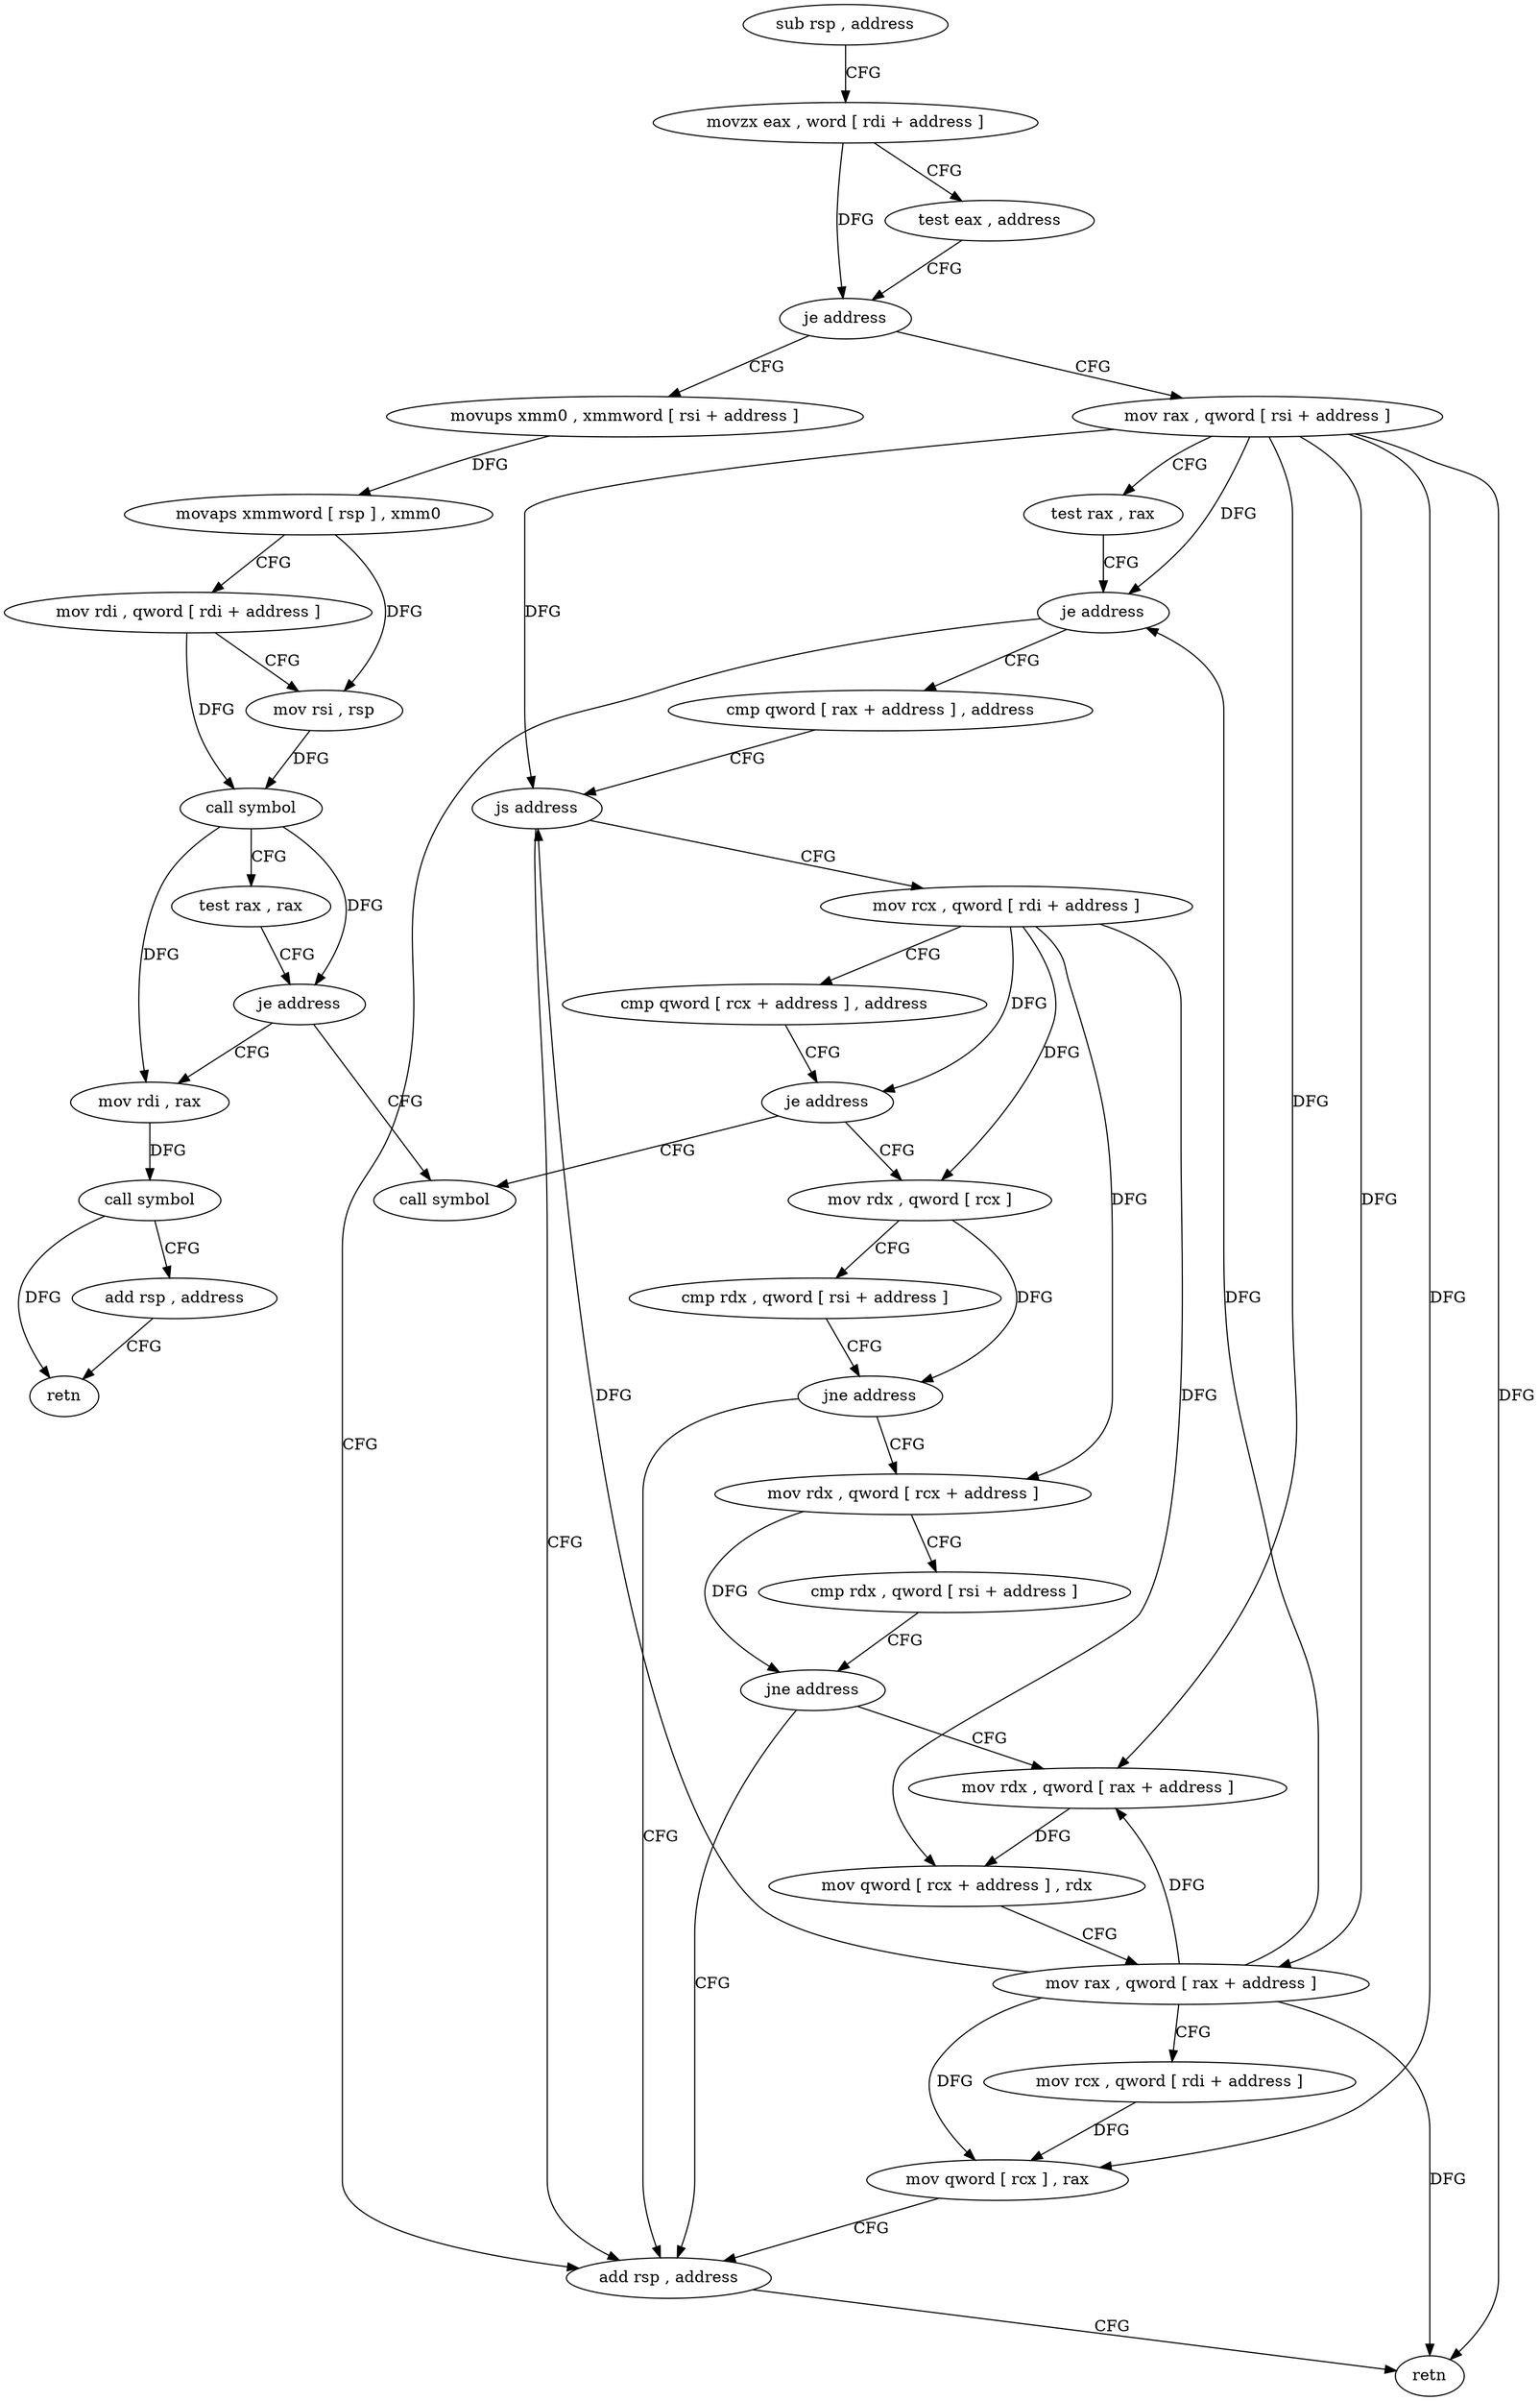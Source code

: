digraph "func" {
"4270912" [label = "sub rsp , address" ]
"4270916" [label = "movzx eax , word [ rdi + address ]" ]
"4270920" [label = "test eax , address" ]
"4270925" [label = "je address" ]
"4270965" [label = "mov rax , qword [ rsi + address ]" ]
"4270927" [label = "movups xmm0 , xmmword [ rsi + address ]" ]
"4270969" [label = "test rax , rax" ]
"4270972" [label = "je address" ]
"4271030" [label = "add rsp , address" ]
"4270974" [label = "cmp qword [ rax + address ] , address" ]
"4270931" [label = "movaps xmmword [ rsp ] , xmm0" ]
"4270935" [label = "mov rdi , qword [ rdi + address ]" ]
"4270939" [label = "mov rsi , rsp" ]
"4270942" [label = "call symbol" ]
"4270947" [label = "test rax , rax" ]
"4270950" [label = "je address" ]
"4271035" [label = "call symbol" ]
"4270952" [label = "mov rdi , rax" ]
"4271034" [label = "retn" ]
"4270979" [label = "js address" ]
"4270981" [label = "mov rcx , qword [ rdi + address ]" ]
"4270955" [label = "call symbol" ]
"4270960" [label = "add rsp , address" ]
"4270964" [label = "retn" ]
"4270985" [label = "cmp qword [ rcx + address ] , address" ]
"4270990" [label = "je address" ]
"4270992" [label = "mov rdx , qword [ rcx ]" ]
"4270995" [label = "cmp rdx , qword [ rsi + address ]" ]
"4270999" [label = "jne address" ]
"4271001" [label = "mov rdx , qword [ rcx + address ]" ]
"4271005" [label = "cmp rdx , qword [ rsi + address ]" ]
"4271009" [label = "jne address" ]
"4271011" [label = "mov rdx , qword [ rax + address ]" ]
"4271015" [label = "mov qword [ rcx + address ] , rdx" ]
"4271019" [label = "mov rax , qword [ rax + address ]" ]
"4271023" [label = "mov rcx , qword [ rdi + address ]" ]
"4271027" [label = "mov qword [ rcx ] , rax" ]
"4270912" -> "4270916" [ label = "CFG" ]
"4270916" -> "4270920" [ label = "CFG" ]
"4270916" -> "4270925" [ label = "DFG" ]
"4270920" -> "4270925" [ label = "CFG" ]
"4270925" -> "4270965" [ label = "CFG" ]
"4270925" -> "4270927" [ label = "CFG" ]
"4270965" -> "4270969" [ label = "CFG" ]
"4270965" -> "4270972" [ label = "DFG" ]
"4270965" -> "4271034" [ label = "DFG" ]
"4270965" -> "4270979" [ label = "DFG" ]
"4270965" -> "4271011" [ label = "DFG" ]
"4270965" -> "4271019" [ label = "DFG" ]
"4270965" -> "4271027" [ label = "DFG" ]
"4270927" -> "4270931" [ label = "DFG" ]
"4270969" -> "4270972" [ label = "CFG" ]
"4270972" -> "4271030" [ label = "CFG" ]
"4270972" -> "4270974" [ label = "CFG" ]
"4271030" -> "4271034" [ label = "CFG" ]
"4270974" -> "4270979" [ label = "CFG" ]
"4270931" -> "4270935" [ label = "CFG" ]
"4270931" -> "4270939" [ label = "DFG" ]
"4270935" -> "4270939" [ label = "CFG" ]
"4270935" -> "4270942" [ label = "DFG" ]
"4270939" -> "4270942" [ label = "DFG" ]
"4270942" -> "4270947" [ label = "CFG" ]
"4270942" -> "4270950" [ label = "DFG" ]
"4270942" -> "4270952" [ label = "DFG" ]
"4270947" -> "4270950" [ label = "CFG" ]
"4270950" -> "4271035" [ label = "CFG" ]
"4270950" -> "4270952" [ label = "CFG" ]
"4270952" -> "4270955" [ label = "DFG" ]
"4270979" -> "4271030" [ label = "CFG" ]
"4270979" -> "4270981" [ label = "CFG" ]
"4270981" -> "4270985" [ label = "CFG" ]
"4270981" -> "4270990" [ label = "DFG" ]
"4270981" -> "4270992" [ label = "DFG" ]
"4270981" -> "4271001" [ label = "DFG" ]
"4270981" -> "4271015" [ label = "DFG" ]
"4270955" -> "4270960" [ label = "CFG" ]
"4270955" -> "4270964" [ label = "DFG" ]
"4270960" -> "4270964" [ label = "CFG" ]
"4270985" -> "4270990" [ label = "CFG" ]
"4270990" -> "4271035" [ label = "CFG" ]
"4270990" -> "4270992" [ label = "CFG" ]
"4270992" -> "4270995" [ label = "CFG" ]
"4270992" -> "4270999" [ label = "DFG" ]
"4270995" -> "4270999" [ label = "CFG" ]
"4270999" -> "4271030" [ label = "CFG" ]
"4270999" -> "4271001" [ label = "CFG" ]
"4271001" -> "4271005" [ label = "CFG" ]
"4271001" -> "4271009" [ label = "DFG" ]
"4271005" -> "4271009" [ label = "CFG" ]
"4271009" -> "4271030" [ label = "CFG" ]
"4271009" -> "4271011" [ label = "CFG" ]
"4271011" -> "4271015" [ label = "DFG" ]
"4271015" -> "4271019" [ label = "CFG" ]
"4271019" -> "4271023" [ label = "CFG" ]
"4271019" -> "4270972" [ label = "DFG" ]
"4271019" -> "4270979" [ label = "DFG" ]
"4271019" -> "4271011" [ label = "DFG" ]
"4271019" -> "4271034" [ label = "DFG" ]
"4271019" -> "4271027" [ label = "DFG" ]
"4271023" -> "4271027" [ label = "DFG" ]
"4271027" -> "4271030" [ label = "CFG" ]
}
